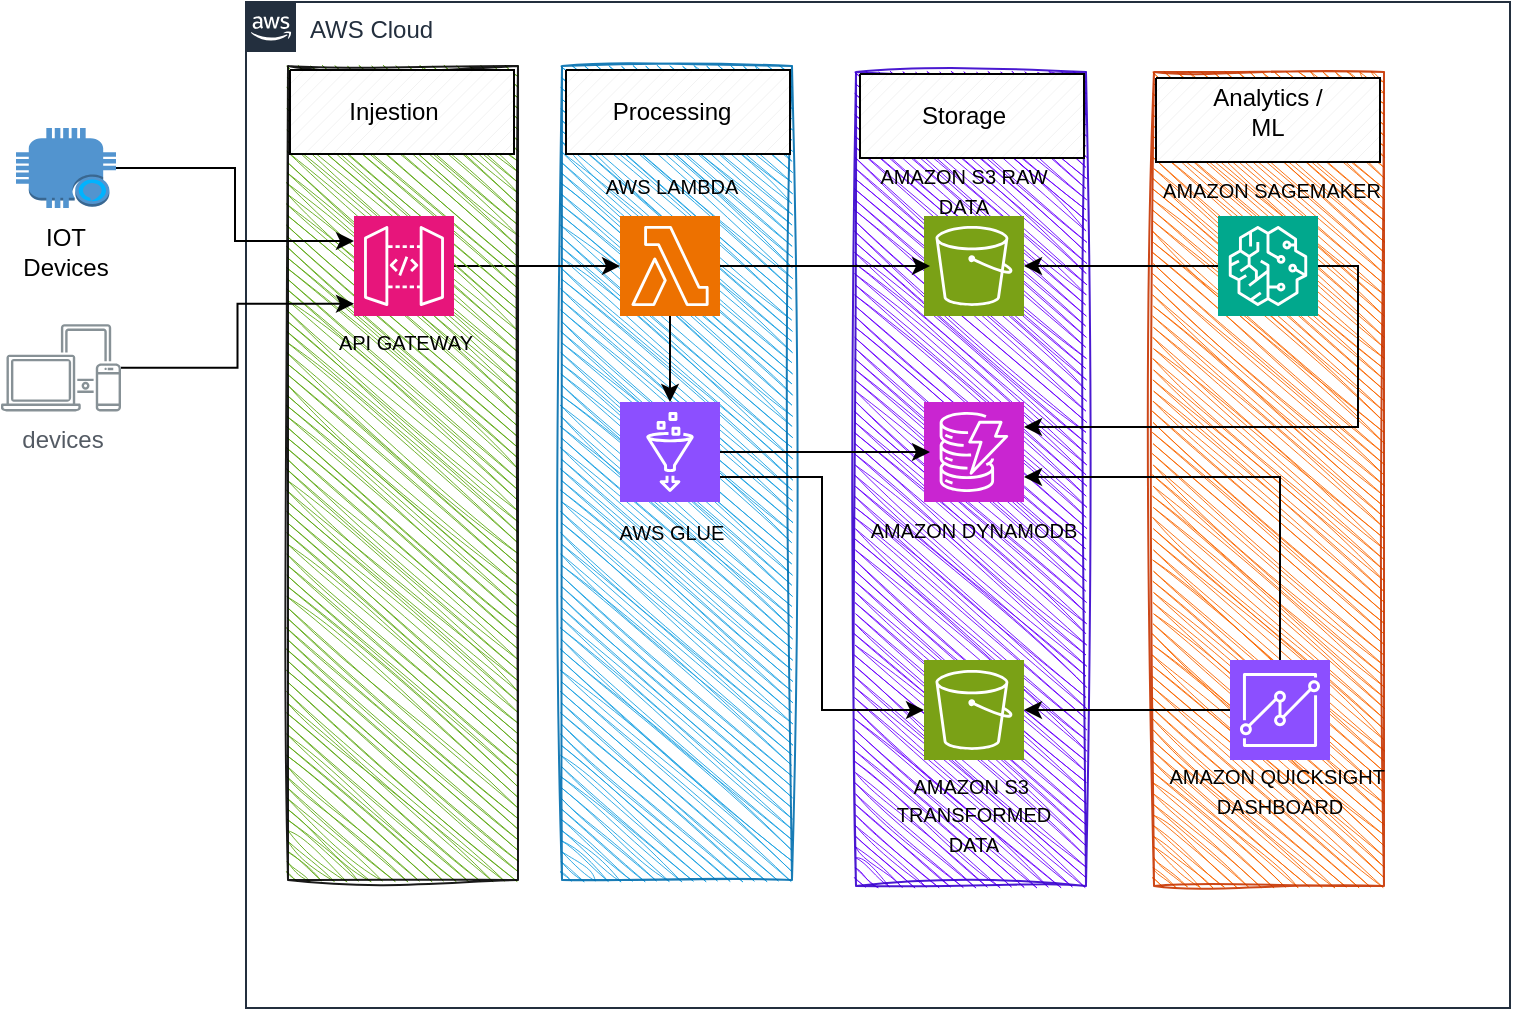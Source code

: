 <mxfile version="27.2.0">
  <diagram name="Page-1" id="5Iloq4P2VyAPNbNr_wVI">
    <mxGraphModel dx="187" dy="512" grid="1" gridSize="10" guides="1" tooltips="1" connect="1" arrows="1" fold="1" page="1" pageScale="1" pageWidth="850" pageHeight="1100" background="none" math="0" shadow="0">
      <root>
        <mxCell id="0" />
        <mxCell id="1" parent="0" />
        <mxCell id="vZPCFWSvHt7Rg_C-l2M2-16" value="" style="verticalLabelPosition=bottom;verticalAlign=top;html=1;shape=mxgraph.basic.rect;fillColor2=none;strokeWidth=1;size=20;indent=5;rotation=90;fillColor=#1ba1e2;fontColor=#ffffff;strokeColor=#006EAF;shadow=0;sketch=1;curveFitting=1;jiggle=2;opacity=90;" vertex="1" parent="1">
          <mxGeometry x="174" y="260" width="407" height="115" as="geometry" />
        </mxCell>
        <mxCell id="vZPCFWSvHt7Rg_C-l2M2-17" value="" style="verticalLabelPosition=bottom;verticalAlign=top;html=1;shape=mxgraph.basic.rect;fillColor2=none;strokeWidth=1;size=20;indent=5;rotation=90;fillColor=#6a00ff;strokeColor=#3700CC;shadow=0;opacity=90;sketch=1;curveFitting=1;jiggle=2;fontColor=#ffffff;" vertex="1" parent="1">
          <mxGeometry x="321" y="263" width="407" height="115" as="geometry" />
        </mxCell>
        <mxCell id="vZPCFWSvHt7Rg_C-l2M2-18" value="" style="verticalLabelPosition=bottom;verticalAlign=top;html=1;shape=mxgraph.basic.rect;fillColor2=none;strokeWidth=1;size=20;indent=5;rotation=90;fillColor=#fa6800;fontColor=#000000;strokeColor=#C73500;shadow=0;sketch=1;curveFitting=1;jiggle=2;opacity=90;" vertex="1" parent="1">
          <mxGeometry x="470" y="263" width="407" height="115" as="geometry" />
        </mxCell>
        <mxCell id="9UsrdZeGlXK9Opz9SyyF-1" value="AWS Cloud" style="points=[[0,0],[0.25,0],[0.5,0],[0.75,0],[1,0],[1,0.25],[1,0.5],[1,0.75],[1,1],[0.75,1],[0.5,1],[0.25,1],[0,1],[0,0.75],[0,0.5],[0,0.25]];outlineConnect=0;gradientColor=none;html=1;whiteSpace=wrap;fontSize=12;fontStyle=0;container=1;pointerEvents=0;collapsible=0;recursiveResize=0;shape=mxgraph.aws4.group;grIcon=mxgraph.aws4.group_aws_cloud_alt;strokeColor=#232F3E;fillColor=none;verticalAlign=top;align=left;spacingLeft=30;fontColor=#232F3E;dashed=0;" parent="1" vertex="1">
          <mxGeometry x="162" y="82" width="632" height="503" as="geometry" />
        </mxCell>
        <mxCell id="pdX63ZojGvpk02KbMwjk-8" value="&lt;font style=&quot;font-size: 10px;&quot;&gt;AWS GLUE&lt;/font&gt;" style="text;html=1;align=center;verticalAlign=middle;whiteSpace=wrap;rounded=0;" parent="9UsrdZeGlXK9Opz9SyyF-1" vertex="1">
          <mxGeometry x="168" y="250" width="90" height="30" as="geometry" />
        </mxCell>
        <mxCell id="igAbTnRt-1bj83diUMZx-10" value="" style="sketch=0;points=[[0,0,0],[0.25,0,0],[0.5,0,0],[0.75,0,0],[1,0,0],[0,1,0],[0.25,1,0],[0.5,1,0],[0.75,1,0],[1,1,0],[0,0.25,0],[0,0.5,0],[0,0.75,0],[1,0.25,0],[1,0.5,0],[1,0.75,0]];outlineConnect=0;fontColor=#232F3E;fillColor=#8C4FFF;strokeColor=#ffffff;dashed=0;verticalLabelPosition=bottom;verticalAlign=top;align=center;html=1;fontSize=12;fontStyle=0;aspect=fixed;shape=mxgraph.aws4.resourceIcon;resIcon=mxgraph.aws4.quicksight;" parent="9UsrdZeGlXK9Opz9SyyF-1" vertex="1">
          <mxGeometry x="492" y="329" width="50" height="50" as="geometry" />
        </mxCell>
        <mxCell id="igAbTnRt-1bj83diUMZx-5" value="" style="sketch=0;points=[[0,0,0],[0.25,0,0],[0.5,0,0],[0.75,0,0],[1,0,0],[0,1,0],[0.25,1,0],[0.5,1,0],[0.75,1,0],[1,1,0],[0,0.25,0],[0,0.5,0],[0,0.75,0],[1,0.25,0],[1,0.5,0],[1,0.75,0]];outlineConnect=0;fontColor=#232F3E;fillColor=#8C4FFF;strokeColor=#ffffff;dashed=0;verticalLabelPosition=bottom;verticalAlign=top;align=center;html=1;fontSize=12;fontStyle=0;aspect=fixed;shape=mxgraph.aws4.resourceIcon;resIcon=mxgraph.aws4.glue;movable=1;resizable=1;rotatable=1;deletable=1;editable=1;locked=0;connectable=1;" parent="9UsrdZeGlXK9Opz9SyyF-1" vertex="1">
          <mxGeometry x="187" y="200" width="50" height="50" as="geometry" />
        </mxCell>
        <mxCell id="pdX63ZojGvpk02KbMwjk-10" value="&lt;font style=&quot;font-size: 10px;&quot;&gt;AMAZON S3&amp;nbsp;&lt;/font&gt;&lt;div&gt;&lt;font style=&quot;font-size: 10px;&quot;&gt;TRANSFORMED&lt;/font&gt;&lt;div&gt;&lt;font style=&quot;font-size: 10px;&quot;&gt;DATA&lt;/font&gt;&lt;/div&gt;&lt;/div&gt;" style="text;html=1;align=center;verticalAlign=middle;whiteSpace=wrap;rounded=0;" parent="9UsrdZeGlXK9Opz9SyyF-1" vertex="1">
          <mxGeometry x="269" y="386" width="190" height="40" as="geometry" />
        </mxCell>
        <mxCell id="igAbTnRt-1bj83diUMZx-9" value="" style="sketch=0;points=[[0,0,0],[0.25,0,0],[0.5,0,0],[0.75,0,0],[1,0,0],[0,1,0],[0.25,1,0],[0.5,1,0],[0.75,1,0],[1,1,0],[0,0.25,0],[0,0.5,0],[0,0.75,0],[1,0.25,0],[1,0.5,0],[1,0.75,0]];outlineConnect=0;fontColor=#232F3E;fillColor=#01A88D;strokeColor=#ffffff;dashed=0;verticalLabelPosition=bottom;verticalAlign=top;align=center;html=1;fontSize=12;fontStyle=0;aspect=fixed;shape=mxgraph.aws4.resourceIcon;resIcon=mxgraph.aws4.sagemaker;" parent="9UsrdZeGlXK9Opz9SyyF-1" vertex="1">
          <mxGeometry x="486" y="107" width="50" height="50" as="geometry" />
        </mxCell>
        <mxCell id="pdX63ZojGvpk02KbMwjk-5" value="&lt;font style=&quot;font-size: 10px;&quot;&gt;AMAZON SAGEMAKER&lt;/font&gt;" style="text;html=1;align=center;verticalAlign=middle;whiteSpace=wrap;rounded=0;" parent="9UsrdZeGlXK9Opz9SyyF-1" vertex="1">
          <mxGeometry x="438" y="79" width="150" height="30" as="geometry" />
        </mxCell>
        <mxCell id="igAbTnRt-1bj83diUMZx-4" value="" style="sketch=0;points=[[0,0,0],[0.25,0,0],[0.5,0,0],[0.75,0,0],[1,0,0],[0,1,0],[0.25,1,0],[0.5,1,0],[0.75,1,0],[1,1,0],[0,0.25,0],[0,0.5,0],[0,0.75,0],[1,0.25,0],[1,0.5,0],[1,0.75,0]];outlineConnect=0;fontColor=#232F3E;fillColor=#C925D1;strokeColor=#ffffff;dashed=0;verticalLabelPosition=bottom;verticalAlign=top;align=center;html=1;fontSize=12;fontStyle=0;aspect=fixed;shape=mxgraph.aws4.resourceIcon;resIcon=mxgraph.aws4.dynamodb;" parent="9UsrdZeGlXK9Opz9SyyF-1" vertex="1">
          <mxGeometry x="339" y="200" width="50" height="50" as="geometry" />
        </mxCell>
        <mxCell id="igAbTnRt-1bj83diUMZx-17" style="edgeStyle=orthogonalEdgeStyle;rounded=0;orthogonalLoop=1;jettySize=auto;html=1;exitX=1;exitY=0.5;exitDx=0;exitDy=0;exitPerimeter=0;" parent="9UsrdZeGlXK9Opz9SyyF-1" source="igAbTnRt-1bj83diUMZx-5" edge="1">
          <mxGeometry relative="1" as="geometry">
            <mxPoint x="342" y="225" as="targetPoint" />
          </mxGeometry>
        </mxCell>
        <mxCell id="pdX63ZojGvpk02KbMwjk-6" value="&lt;font style=&quot;font-size: 10px;&quot;&gt;AMAZON DYNAMODB&lt;/font&gt;" style="text;html=1;align=center;verticalAlign=middle;whiteSpace=wrap;rounded=0;" parent="9UsrdZeGlXK9Opz9SyyF-1" vertex="1">
          <mxGeometry x="289" y="249" width="150" height="30" as="geometry" />
        </mxCell>
        <mxCell id="pdX63ZojGvpk02KbMwjk-11" value="&lt;font style=&quot;font-size: 10px;&quot;&gt;AMAZON QUICKSIGHT&amp;nbsp;&lt;/font&gt;&lt;div&gt;&lt;font style=&quot;font-size: 10px;&quot;&gt;DASHBOARD&lt;/font&gt;&lt;/div&gt;" style="text;html=1;align=center;verticalAlign=middle;whiteSpace=wrap;rounded=0;" parent="9UsrdZeGlXK9Opz9SyyF-1" vertex="1">
          <mxGeometry x="402" y="379" width="230" height="30" as="geometry" />
        </mxCell>
        <mxCell id="igAbTnRt-1bj83diUMZx-3" value="" style="sketch=0;points=[[0,0,0],[0.25,0,0],[0.5,0,0],[0.75,0,0],[1,0,0],[0,1,0],[0.25,1,0],[0.5,1,0],[0.75,1,0],[1,1,0],[0,0.25,0],[0,0.5,0],[0,0.75,0],[1,0.25,0],[1,0.5,0],[1,0.75,0]];outlineConnect=0;fontColor=#232F3E;fillColor=#7AA116;strokeColor=#ffffff;dashed=0;verticalLabelPosition=bottom;verticalAlign=top;align=center;html=1;fontSize=12;fontStyle=0;aspect=fixed;shape=mxgraph.aws4.resourceIcon;resIcon=mxgraph.aws4.s3;" parent="9UsrdZeGlXK9Opz9SyyF-1" vertex="1">
          <mxGeometry x="339" y="107" width="50" height="50" as="geometry" />
        </mxCell>
        <mxCell id="igAbTnRt-1bj83diUMZx-18" style="edgeStyle=orthogonalEdgeStyle;rounded=0;orthogonalLoop=1;jettySize=auto;html=1;exitX=0;exitY=0.5;exitDx=0;exitDy=0;exitPerimeter=0;entryX=1;entryY=0.5;entryDx=0;entryDy=0;entryPerimeter=0;" parent="9UsrdZeGlXK9Opz9SyyF-1" source="igAbTnRt-1bj83diUMZx-9" target="igAbTnRt-1bj83diUMZx-3" edge="1">
          <mxGeometry relative="1" as="geometry" />
        </mxCell>
        <mxCell id="vZPCFWSvHt7Rg_C-l2M2-5" value="" style="sketch=0;points=[[0,0,0],[0.25,0,0],[0.5,0,0],[0.75,0,0],[1,0,0],[0,1,0],[0.25,1,0],[0.5,1,0],[0.75,1,0],[1,1,0],[0,0.25,0],[0,0.5,0],[0,0.75,0],[1,0.25,0],[1,0.5,0],[1,0.75,0]];outlineConnect=0;fontColor=#232F3E;fillColor=#7AA116;strokeColor=#ffffff;dashed=0;verticalLabelPosition=bottom;verticalAlign=top;align=center;html=1;fontSize=12;fontStyle=0;aspect=fixed;shape=mxgraph.aws4.resourceIcon;resIcon=mxgraph.aws4.s3;" vertex="1" parent="9UsrdZeGlXK9Opz9SyyF-1">
          <mxGeometry x="339" y="329" width="50" height="50" as="geometry" />
        </mxCell>
        <mxCell id="vZPCFWSvHt7Rg_C-l2M2-8" style="edgeStyle=orthogonalEdgeStyle;rounded=0;orthogonalLoop=1;jettySize=auto;html=1;exitX=0.5;exitY=0;exitDx=0;exitDy=0;exitPerimeter=0;entryX=1;entryY=0.75;entryDx=0;entryDy=0;entryPerimeter=0;" edge="1" parent="9UsrdZeGlXK9Opz9SyyF-1" source="igAbTnRt-1bj83diUMZx-10" target="igAbTnRt-1bj83diUMZx-4">
          <mxGeometry relative="1" as="geometry" />
        </mxCell>
        <mxCell id="vZPCFWSvHt7Rg_C-l2M2-14" style="edgeStyle=orthogonalEdgeStyle;rounded=0;orthogonalLoop=1;jettySize=auto;html=1;exitX=0.5;exitY=1;exitDx=0;exitDy=0;exitPerimeter=0;" edge="1" parent="9UsrdZeGlXK9Opz9SyyF-1" source="igAbTnRt-1bj83diUMZx-2" target="igAbTnRt-1bj83diUMZx-5">
          <mxGeometry relative="1" as="geometry" />
        </mxCell>
        <mxCell id="igAbTnRt-1bj83diUMZx-2" value="" style="sketch=0;points=[[0,0,0],[0.25,0,0],[0.5,0,0],[0.75,0,0],[1,0,0],[0,1,0],[0.25,1,0],[0.5,1,0],[0.75,1,0],[1,1,0],[0,0.25,0],[0,0.5,0],[0,0.75,0],[1,0.25,0],[1,0.5,0],[1,0.75,0]];outlineConnect=0;fontColor=#232F3E;fillColor=#ED7100;strokeColor=#ffffff;dashed=0;verticalLabelPosition=bottom;verticalAlign=top;align=center;html=1;fontSize=12;fontStyle=0;aspect=fixed;shape=mxgraph.aws4.resourceIcon;resIcon=mxgraph.aws4.lambda;" parent="9UsrdZeGlXK9Opz9SyyF-1" vertex="1">
          <mxGeometry x="187" y="107" width="50" height="50" as="geometry" />
        </mxCell>
        <mxCell id="igAbTnRt-1bj83diUMZx-12" style="edgeStyle=orthogonalEdgeStyle;rounded=0;orthogonalLoop=1;jettySize=auto;html=1;exitX=1;exitY=0.5;exitDx=0;exitDy=0;exitPerimeter=0;entryX=0;entryY=0.5;entryDx=0;entryDy=0;entryPerimeter=0;" parent="9UsrdZeGlXK9Opz9SyyF-1" source="igAbTnRt-1bj83diUMZx-2" edge="1">
          <mxGeometry relative="1" as="geometry">
            <mxPoint x="342" y="132" as="targetPoint" />
          </mxGeometry>
        </mxCell>
        <mxCell id="igAbTnRt-1bj83diUMZx-11" style="edgeStyle=orthogonalEdgeStyle;rounded=0;orthogonalLoop=1;jettySize=auto;html=1;exitX=1;exitY=0.5;exitDx=0;exitDy=0;exitPerimeter=0;entryX=0;entryY=0.5;entryDx=0;entryDy=0;entryPerimeter=0;" parent="9UsrdZeGlXK9Opz9SyyF-1" source="igAbTnRt-1bj83diUMZx-1" target="igAbTnRt-1bj83diUMZx-2" edge="1">
          <mxGeometry relative="1" as="geometry" />
        </mxCell>
        <mxCell id="vZPCFWSvHt7Rg_C-l2M2-9" style="edgeStyle=orthogonalEdgeStyle;rounded=0;orthogonalLoop=1;jettySize=auto;html=1;exitX=0;exitY=0.5;exitDx=0;exitDy=0;exitPerimeter=0;entryX=1;entryY=0.5;entryDx=0;entryDy=0;entryPerimeter=0;" edge="1" parent="9UsrdZeGlXK9Opz9SyyF-1" source="igAbTnRt-1bj83diUMZx-10" target="vZPCFWSvHt7Rg_C-l2M2-5">
          <mxGeometry relative="1" as="geometry" />
        </mxCell>
        <mxCell id="vZPCFWSvHt7Rg_C-l2M2-15" value="" style="verticalLabelPosition=bottom;verticalAlign=top;html=1;shape=mxgraph.basic.rect;fillColor2=none;strokeWidth=1;size=20;indent=5;rotation=90;fillColor=#60a917;fontColor=#ffffff;strokeColor=default;gradientColor=none;shadow=0;sketch=1;curveFitting=1;jiggle=2;opacity=90;" vertex="1" parent="9UsrdZeGlXK9Opz9SyyF-1">
          <mxGeometry x="-125" y="178" width="407" height="115" as="geometry" />
        </mxCell>
        <mxCell id="vZPCFWSvHt7Rg_C-l2M2-11" style="edgeStyle=orthogonalEdgeStyle;rounded=0;orthogonalLoop=1;jettySize=auto;html=1;exitX=1;exitY=0.5;exitDx=0;exitDy=0;exitPerimeter=0;entryX=1;entryY=0.25;entryDx=0;entryDy=0;entryPerimeter=0;" edge="1" parent="9UsrdZeGlXK9Opz9SyyF-1" source="igAbTnRt-1bj83diUMZx-9" target="igAbTnRt-1bj83diUMZx-4">
          <mxGeometry relative="1" as="geometry" />
        </mxCell>
        <mxCell id="igAbTnRt-1bj83diUMZx-1" value="" style="sketch=0;points=[[0,0,0],[0.25,0,0],[0.5,0,0],[0.75,0,0],[1,0,0],[0,1,0],[0.25,1,0],[0.5,1,0],[0.75,1,0],[1,1,0],[0,0.25,0],[0,0.5,0],[0,0.75,0],[1,0.25,0],[1,0.5,0],[1,0.75,0]];outlineConnect=0;fontColor=#232F3E;fillColor=#E7157B;strokeColor=#ffffff;dashed=0;verticalLabelPosition=bottom;verticalAlign=top;align=center;html=1;fontSize=12;fontStyle=0;aspect=fixed;shape=mxgraph.aws4.resourceIcon;resIcon=mxgraph.aws4.api_gateway;" parent="9UsrdZeGlXK9Opz9SyyF-1" vertex="1">
          <mxGeometry x="54" y="107" width="50" height="50" as="geometry" />
        </mxCell>
        <mxCell id="pdX63ZojGvpk02KbMwjk-2" value="&lt;font style=&quot;font-size: 10px;&quot;&gt;API GATEWAY&lt;/font&gt;" style="text;html=1;align=center;verticalAlign=middle;whiteSpace=wrap;rounded=0;" parent="9UsrdZeGlXK9Opz9SyyF-1" vertex="1">
          <mxGeometry x="30" y="155" width="100" height="30" as="geometry" />
        </mxCell>
        <mxCell id="vZPCFWSvHt7Rg_C-l2M2-19" value="" style="verticalLabelPosition=bottom;verticalAlign=top;html=1;shape=mxgraph.basic.patternFillRect;fillStyle=diag;step=5;fillStrokeWidth=0.2;fillStrokeColor=#dddddd;" vertex="1" parent="9UsrdZeGlXK9Opz9SyyF-1">
          <mxGeometry x="22" y="34" width="112" height="42" as="geometry" />
        </mxCell>
        <mxCell id="vZPCFWSvHt7Rg_C-l2M2-20" value="Injestion" style="text;html=1;align=center;verticalAlign=middle;whiteSpace=wrap;rounded=0;" vertex="1" parent="9UsrdZeGlXK9Opz9SyyF-1">
          <mxGeometry x="44" y="40" width="60" height="30" as="geometry" />
        </mxCell>
        <mxCell id="vZPCFWSvHt7Rg_C-l2M2-23" value="" style="verticalLabelPosition=bottom;verticalAlign=top;html=1;shape=mxgraph.basic.patternFillRect;fillStyle=diag;step=5;fillStrokeWidth=0.2;fillStrokeColor=#dddddd;" vertex="1" parent="9UsrdZeGlXK9Opz9SyyF-1">
          <mxGeometry x="455" y="38" width="112" height="42" as="geometry" />
        </mxCell>
        <mxCell id="vZPCFWSvHt7Rg_C-l2M2-26" value="Analytics / ML" style="text;html=1;align=center;verticalAlign=middle;whiteSpace=wrap;rounded=0;" vertex="1" parent="9UsrdZeGlXK9Opz9SyyF-1">
          <mxGeometry x="481" y="40" width="60" height="30" as="geometry" />
        </mxCell>
        <mxCell id="vZPCFWSvHt7Rg_C-l2M2-28" style="edgeStyle=orthogonalEdgeStyle;rounded=0;orthogonalLoop=1;jettySize=auto;html=1;exitX=1;exitY=0.75;exitDx=0;exitDy=0;exitPerimeter=0;entryX=0;entryY=0.5;entryDx=0;entryDy=0;entryPerimeter=0;" edge="1" parent="9UsrdZeGlXK9Opz9SyyF-1" source="igAbTnRt-1bj83diUMZx-5" target="vZPCFWSvHt7Rg_C-l2M2-5">
          <mxGeometry relative="1" as="geometry" />
        </mxCell>
        <mxCell id="pdX63ZojGvpk02KbMwjk-3" value="&lt;font style=&quot;font-size: 10px;&quot;&gt;AWS LAMBDA&lt;/font&gt;" style="text;html=1;align=center;verticalAlign=middle;whiteSpace=wrap;rounded=0;" parent="1" vertex="1">
          <mxGeometry x="330" y="159" width="90" height="30" as="geometry" />
        </mxCell>
        <mxCell id="pdX63ZojGvpk02KbMwjk-4" value="&lt;font style=&quot;font-size: 10px;&quot;&gt;AMAZON S3 RAW DATA&lt;/font&gt;" style="text;html=1;align=center;verticalAlign=middle;whiteSpace=wrap;rounded=0;" parent="1" vertex="1">
          <mxGeometry x="476" y="161" width="90" height="30" as="geometry" />
        </mxCell>
        <mxCell id="9UsrdZeGlXK9Opz9SyyF-4" value="" style="outlineConnect=0;dashed=0;verticalLabelPosition=bottom;verticalAlign=top;align=center;html=1;shape=mxgraph.aws3.alexa_enabled_device;fillColor=#5294CF;gradientColor=none;" parent="1" vertex="1">
          <mxGeometry x="47" y="145" width="50" height="40" as="geometry" />
        </mxCell>
        <mxCell id="9UsrdZeGlXK9Opz9SyyF-8" value="IOT Devices" style="text;html=1;align=center;verticalAlign=middle;whiteSpace=wrap;rounded=0;" parent="1" vertex="1">
          <mxGeometry x="42" y="192" width="60" height="30" as="geometry" />
        </mxCell>
        <mxCell id="9UsrdZeGlXK9Opz9SyyF-17" value="" style="edgeStyle=orthogonalEdgeStyle;rounded=0;orthogonalLoop=1;jettySize=auto;html=1;entryX=0;entryY=0.878;entryDx=0;entryDy=0;entryPerimeter=0;" parent="1" source="9UsrdZeGlXK9Opz9SyyF-16" target="igAbTnRt-1bj83diUMZx-1" edge="1">
          <mxGeometry relative="1" as="geometry">
            <mxPoint x="192" y="212" as="targetPoint" />
          </mxGeometry>
        </mxCell>
        <mxCell id="9UsrdZeGlXK9Opz9SyyF-16" value="devices" style="sketch=0;outlineConnect=0;gradientColor=none;fontColor=#545B64;strokeColor=none;fillColor=#879196;dashed=0;verticalLabelPosition=bottom;verticalAlign=top;align=center;html=1;fontSize=12;fontStyle=0;aspect=fixed;shape=mxgraph.aws4.illustration_devices;pointerEvents=1" parent="1" vertex="1">
          <mxGeometry x="39.5" y="243" width="60" height="43.8" as="geometry" />
        </mxCell>
        <mxCell id="vZPCFWSvHt7Rg_C-l2M2-12" style="edgeStyle=orthogonalEdgeStyle;rounded=0;orthogonalLoop=1;jettySize=auto;html=1;exitX=1;exitY=0.5;exitDx=0;exitDy=0;exitPerimeter=0;entryX=0;entryY=0.25;entryDx=0;entryDy=0;entryPerimeter=0;" edge="1" parent="1" source="9UsrdZeGlXK9Opz9SyyF-4" target="igAbTnRt-1bj83diUMZx-1">
          <mxGeometry relative="1" as="geometry" />
        </mxCell>
        <mxCell id="vZPCFWSvHt7Rg_C-l2M2-21" value="" style="verticalLabelPosition=bottom;verticalAlign=top;html=1;shape=mxgraph.basic.patternFillRect;fillStyle=diag;step=5;fillStrokeWidth=0.2;fillStrokeColor=#dddddd;" vertex="1" parent="1">
          <mxGeometry x="322" y="116" width="112" height="42" as="geometry" />
        </mxCell>
        <mxCell id="vZPCFWSvHt7Rg_C-l2M2-22" value="" style="verticalLabelPosition=bottom;verticalAlign=top;html=1;shape=mxgraph.basic.patternFillRect;fillStyle=diag;step=5;fillStrokeWidth=0.2;fillStrokeColor=#dddddd;" vertex="1" parent="1">
          <mxGeometry x="469" y="118" width="112" height="42" as="geometry" />
        </mxCell>
        <mxCell id="vZPCFWSvHt7Rg_C-l2M2-24" value="Processing" style="text;html=1;align=center;verticalAlign=middle;whiteSpace=wrap;rounded=0;" vertex="1" parent="1">
          <mxGeometry x="345" y="122" width="60" height="30" as="geometry" />
        </mxCell>
        <mxCell id="vZPCFWSvHt7Rg_C-l2M2-25" value="Storage" style="text;html=1;align=center;verticalAlign=middle;whiteSpace=wrap;rounded=0;" vertex="1" parent="1">
          <mxGeometry x="491" y="124" width="60" height="30" as="geometry" />
        </mxCell>
      </root>
    </mxGraphModel>
  </diagram>
</mxfile>
